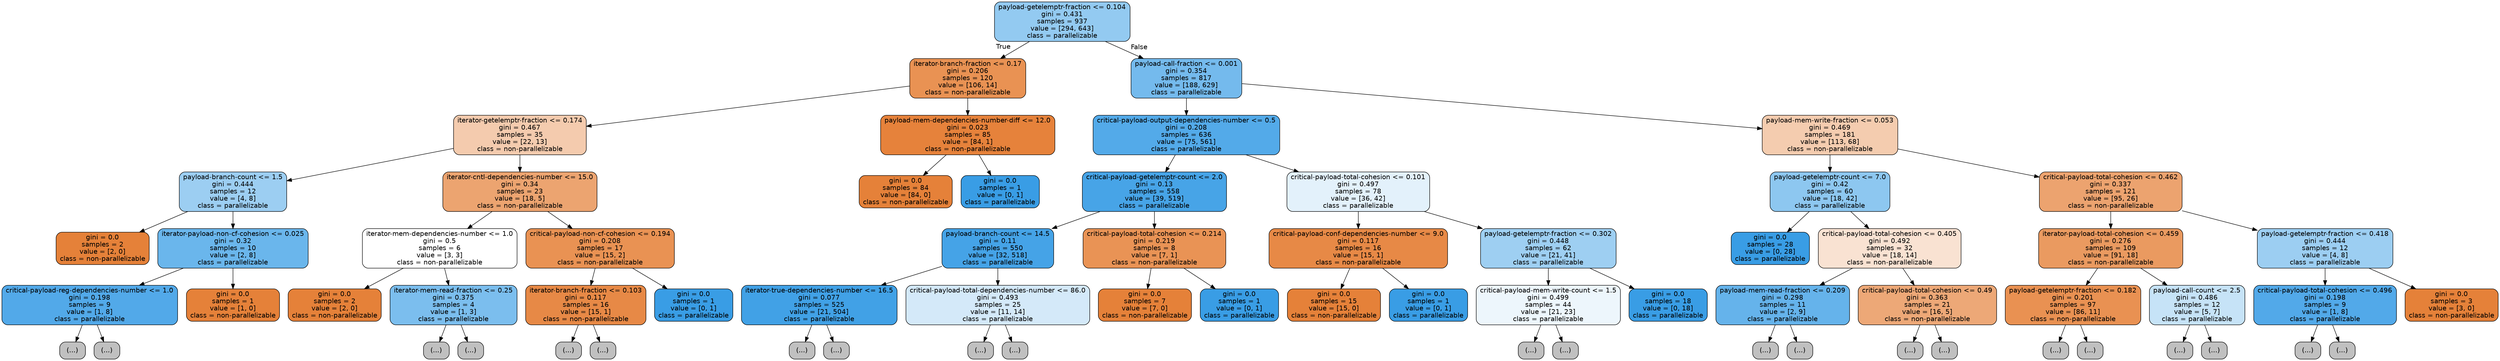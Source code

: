 digraph Tree {
node [shape=box, style="filled, rounded", color="black", fontname=helvetica] ;
edge [fontname=helvetica] ;
0 [label="payload-getelemptr-fraction <= 0.104\ngini = 0.431\nsamples = 937\nvalue = [294, 643]\nclass = parallelizable", fillcolor="#399de58a"] ;
1 [label="iterator-branch-fraction <= 0.17\ngini = 0.206\nsamples = 120\nvalue = [106, 14]\nclass = non-parallelizable", fillcolor="#e58139dd"] ;
0 -> 1 [labeldistance=2.5, labelangle=45, headlabel="True"] ;
2 [label="iterator-getelemptr-fraction <= 0.174\ngini = 0.467\nsamples = 35\nvalue = [22, 13]\nclass = non-parallelizable", fillcolor="#e5813968"] ;
1 -> 2 ;
3 [label="payload-branch-count <= 1.5\ngini = 0.444\nsamples = 12\nvalue = [4, 8]\nclass = parallelizable", fillcolor="#399de57f"] ;
2 -> 3 ;
4 [label="gini = 0.0\nsamples = 2\nvalue = [2, 0]\nclass = non-parallelizable", fillcolor="#e58139ff"] ;
3 -> 4 ;
5 [label="iterator-payload-non-cf-cohesion <= 0.025\ngini = 0.32\nsamples = 10\nvalue = [2, 8]\nclass = parallelizable", fillcolor="#399de5bf"] ;
3 -> 5 ;
6 [label="critical-payload-reg-dependencies-number <= 1.0\ngini = 0.198\nsamples = 9\nvalue = [1, 8]\nclass = parallelizable", fillcolor="#399de5df"] ;
5 -> 6 ;
7 [label="(...)", fillcolor="#C0C0C0"] ;
6 -> 7 ;
8 [label="(...)", fillcolor="#C0C0C0"] ;
6 -> 8 ;
9 [label="gini = 0.0\nsamples = 1\nvalue = [1, 0]\nclass = non-parallelizable", fillcolor="#e58139ff"] ;
5 -> 9 ;
10 [label="iterator-cntl-dependencies-number <= 15.0\ngini = 0.34\nsamples = 23\nvalue = [18, 5]\nclass = non-parallelizable", fillcolor="#e58139b8"] ;
2 -> 10 ;
11 [label="iterator-mem-dependencies-number <= 1.0\ngini = 0.5\nsamples = 6\nvalue = [3, 3]\nclass = non-parallelizable", fillcolor="#e5813900"] ;
10 -> 11 ;
12 [label="gini = 0.0\nsamples = 2\nvalue = [2, 0]\nclass = non-parallelizable", fillcolor="#e58139ff"] ;
11 -> 12 ;
13 [label="iterator-mem-read-fraction <= 0.25\ngini = 0.375\nsamples = 4\nvalue = [1, 3]\nclass = parallelizable", fillcolor="#399de5aa"] ;
11 -> 13 ;
14 [label="(...)", fillcolor="#C0C0C0"] ;
13 -> 14 ;
15 [label="(...)", fillcolor="#C0C0C0"] ;
13 -> 15 ;
16 [label="critical-payload-non-cf-cohesion <= 0.194\ngini = 0.208\nsamples = 17\nvalue = [15, 2]\nclass = non-parallelizable", fillcolor="#e58139dd"] ;
10 -> 16 ;
17 [label="iterator-branch-fraction <= 0.103\ngini = 0.117\nsamples = 16\nvalue = [15, 1]\nclass = non-parallelizable", fillcolor="#e58139ee"] ;
16 -> 17 ;
18 [label="(...)", fillcolor="#C0C0C0"] ;
17 -> 18 ;
19 [label="(...)", fillcolor="#C0C0C0"] ;
17 -> 19 ;
22 [label="gini = 0.0\nsamples = 1\nvalue = [0, 1]\nclass = parallelizable", fillcolor="#399de5ff"] ;
16 -> 22 ;
23 [label="payload-mem-dependencies-number-diff <= 12.0\ngini = 0.023\nsamples = 85\nvalue = [84, 1]\nclass = non-parallelizable", fillcolor="#e58139fc"] ;
1 -> 23 ;
24 [label="gini = 0.0\nsamples = 84\nvalue = [84, 0]\nclass = non-parallelizable", fillcolor="#e58139ff"] ;
23 -> 24 ;
25 [label="gini = 0.0\nsamples = 1\nvalue = [0, 1]\nclass = parallelizable", fillcolor="#399de5ff"] ;
23 -> 25 ;
26 [label="payload-call-fraction <= 0.001\ngini = 0.354\nsamples = 817\nvalue = [188, 629]\nclass = parallelizable", fillcolor="#399de5b3"] ;
0 -> 26 [labeldistance=2.5, labelangle=-45, headlabel="False"] ;
27 [label="critical-payload-output-dependencies-number <= 0.5\ngini = 0.208\nsamples = 636\nvalue = [75, 561]\nclass = parallelizable", fillcolor="#399de5dd"] ;
26 -> 27 ;
28 [label="critical-payload-getelemptr-count <= 2.0\ngini = 0.13\nsamples = 558\nvalue = [39, 519]\nclass = parallelizable", fillcolor="#399de5ec"] ;
27 -> 28 ;
29 [label="payload-branch-count <= 14.5\ngini = 0.11\nsamples = 550\nvalue = [32, 518]\nclass = parallelizable", fillcolor="#399de5ef"] ;
28 -> 29 ;
30 [label="iterator-true-dependencies-number <= 16.5\ngini = 0.077\nsamples = 525\nvalue = [21, 504]\nclass = parallelizable", fillcolor="#399de5f4"] ;
29 -> 30 ;
31 [label="(...)", fillcolor="#C0C0C0"] ;
30 -> 31 ;
70 [label="(...)", fillcolor="#C0C0C0"] ;
30 -> 70 ;
73 [label="critical-payload-total-dependencies-number <= 86.0\ngini = 0.493\nsamples = 25\nvalue = [11, 14]\nclass = parallelizable", fillcolor="#399de537"] ;
29 -> 73 ;
74 [label="(...)", fillcolor="#C0C0C0"] ;
73 -> 74 ;
77 [label="(...)", fillcolor="#C0C0C0"] ;
73 -> 77 ;
80 [label="critical-payload-total-cohesion <= 0.214\ngini = 0.219\nsamples = 8\nvalue = [7, 1]\nclass = non-parallelizable", fillcolor="#e58139db"] ;
28 -> 80 ;
81 [label="gini = 0.0\nsamples = 7\nvalue = [7, 0]\nclass = non-parallelizable", fillcolor="#e58139ff"] ;
80 -> 81 ;
82 [label="gini = 0.0\nsamples = 1\nvalue = [0, 1]\nclass = parallelizable", fillcolor="#399de5ff"] ;
80 -> 82 ;
83 [label="critical-payload-total-cohesion <= 0.101\ngini = 0.497\nsamples = 78\nvalue = [36, 42]\nclass = parallelizable", fillcolor="#399de524"] ;
27 -> 83 ;
84 [label="critical-payload-conf-dependencies-number <= 9.0\ngini = 0.117\nsamples = 16\nvalue = [15, 1]\nclass = non-parallelizable", fillcolor="#e58139ee"] ;
83 -> 84 ;
85 [label="gini = 0.0\nsamples = 15\nvalue = [15, 0]\nclass = non-parallelizable", fillcolor="#e58139ff"] ;
84 -> 85 ;
86 [label="gini = 0.0\nsamples = 1\nvalue = [0, 1]\nclass = parallelizable", fillcolor="#399de5ff"] ;
84 -> 86 ;
87 [label="payload-getelemptr-fraction <= 0.302\ngini = 0.448\nsamples = 62\nvalue = [21, 41]\nclass = parallelizable", fillcolor="#399de57c"] ;
83 -> 87 ;
88 [label="critical-payload-mem-write-count <= 1.5\ngini = 0.499\nsamples = 44\nvalue = [21, 23]\nclass = parallelizable", fillcolor="#399de516"] ;
87 -> 88 ;
89 [label="(...)", fillcolor="#C0C0C0"] ;
88 -> 89 ;
104 [label="(...)", fillcolor="#C0C0C0"] ;
88 -> 104 ;
113 [label="gini = 0.0\nsamples = 18\nvalue = [0, 18]\nclass = parallelizable", fillcolor="#399de5ff"] ;
87 -> 113 ;
114 [label="payload-mem-write-fraction <= 0.053\ngini = 0.469\nsamples = 181\nvalue = [113, 68]\nclass = non-parallelizable", fillcolor="#e5813966"] ;
26 -> 114 ;
115 [label="payload-getelemptr-count <= 7.0\ngini = 0.42\nsamples = 60\nvalue = [18, 42]\nclass = parallelizable", fillcolor="#399de592"] ;
114 -> 115 ;
116 [label="gini = 0.0\nsamples = 28\nvalue = [0, 28]\nclass = parallelizable", fillcolor="#399de5ff"] ;
115 -> 116 ;
117 [label="critical-payload-total-cohesion <= 0.405\ngini = 0.492\nsamples = 32\nvalue = [18, 14]\nclass = non-parallelizable", fillcolor="#e5813939"] ;
115 -> 117 ;
118 [label="payload-mem-read-fraction <= 0.209\ngini = 0.298\nsamples = 11\nvalue = [2, 9]\nclass = parallelizable", fillcolor="#399de5c6"] ;
117 -> 118 ;
119 [label="(...)", fillcolor="#C0C0C0"] ;
118 -> 119 ;
120 [label="(...)", fillcolor="#C0C0C0"] ;
118 -> 120 ;
121 [label="critical-payload-total-cohesion <= 0.49\ngini = 0.363\nsamples = 21\nvalue = [16, 5]\nclass = non-parallelizable", fillcolor="#e58139af"] ;
117 -> 121 ;
122 [label="(...)", fillcolor="#C0C0C0"] ;
121 -> 122 ;
125 [label="(...)", fillcolor="#C0C0C0"] ;
121 -> 125 ;
126 [label="critical-payload-total-cohesion <= 0.462\ngini = 0.337\nsamples = 121\nvalue = [95, 26]\nclass = non-parallelizable", fillcolor="#e58139b9"] ;
114 -> 126 ;
127 [label="iterator-payload-total-cohesion <= 0.459\ngini = 0.276\nsamples = 109\nvalue = [91, 18]\nclass = non-parallelizable", fillcolor="#e58139cd"] ;
126 -> 127 ;
128 [label="payload-getelemptr-fraction <= 0.182\ngini = 0.201\nsamples = 97\nvalue = [86, 11]\nclass = non-parallelizable", fillcolor="#e58139de"] ;
127 -> 128 ;
129 [label="(...)", fillcolor="#C0C0C0"] ;
128 -> 129 ;
136 [label="(...)", fillcolor="#C0C0C0"] ;
128 -> 136 ;
145 [label="payload-call-count <= 2.5\ngini = 0.486\nsamples = 12\nvalue = [5, 7]\nclass = parallelizable", fillcolor="#399de549"] ;
127 -> 145 ;
146 [label="(...)", fillcolor="#C0C0C0"] ;
145 -> 146 ;
149 [label="(...)", fillcolor="#C0C0C0"] ;
145 -> 149 ;
150 [label="payload-getelemptr-fraction <= 0.418\ngini = 0.444\nsamples = 12\nvalue = [4, 8]\nclass = parallelizable", fillcolor="#399de57f"] ;
126 -> 150 ;
151 [label="critical-payload-total-cohesion <= 0.496\ngini = 0.198\nsamples = 9\nvalue = [1, 8]\nclass = parallelizable", fillcolor="#399de5df"] ;
150 -> 151 ;
152 [label="(...)", fillcolor="#C0C0C0"] ;
151 -> 152 ;
153 [label="(...)", fillcolor="#C0C0C0"] ;
151 -> 153 ;
154 [label="gini = 0.0\nsamples = 3\nvalue = [3, 0]\nclass = non-parallelizable", fillcolor="#e58139ff"] ;
150 -> 154 ;
}